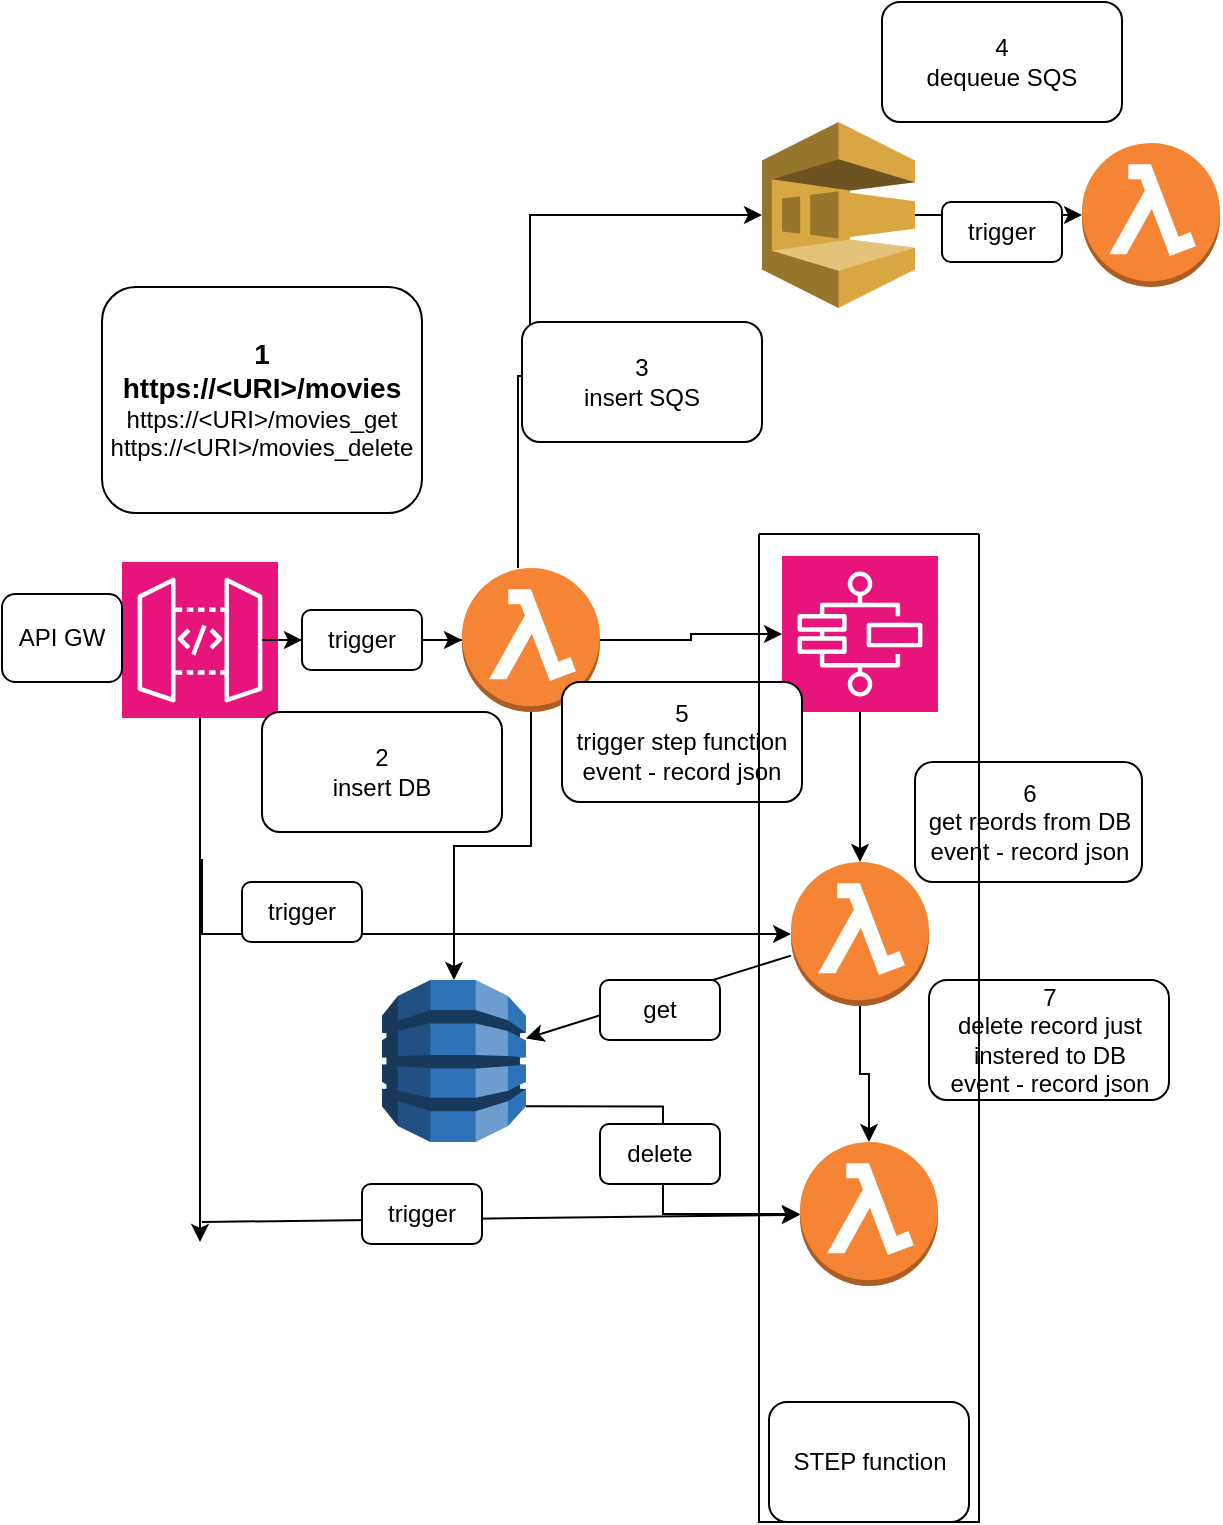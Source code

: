 <mxfile version="21.7.5" type="device">
  <diagram name="Page-1" id="1ipIVOt5c-FrcpaDv_vw">
    <mxGraphModel dx="1728" dy="989" grid="1" gridSize="10" guides="1" tooltips="1" connect="1" arrows="1" fold="1" page="1" pageScale="1" pageWidth="827" pageHeight="1169" math="0" shadow="0">
      <root>
        <mxCell id="0" />
        <mxCell id="1" parent="0" />
        <mxCell id="0lLWBBJabXWztz-wqUZE-10" style="edgeStyle=orthogonalEdgeStyle;rounded=0;orthogonalLoop=1;jettySize=auto;html=1;entryX=0;entryY=0.5;entryDx=0;entryDy=0;entryPerimeter=0;" parent="1" source="xAc0cWEBv9YjbFcw9A0_-12" target="0lLWBBJabXWztz-wqUZE-2" edge="1">
          <mxGeometry relative="1" as="geometry" />
        </mxCell>
        <mxCell id="xAc0cWEBv9YjbFcw9A0_-1" style="edgeStyle=orthogonalEdgeStyle;rounded=0;orthogonalLoop=1;jettySize=auto;html=1;" edge="1" parent="1" source="0lLWBBJabXWztz-wqUZE-1" target="0lLWBBJabXWztz-wqUZE-8">
          <mxGeometry relative="1" as="geometry">
            <mxPoint x="130" y="680" as="targetPoint" />
            <Array as="points">
              <mxPoint x="139" y="659" />
              <mxPoint x="140" y="659" />
              <mxPoint x="140" y="696" />
            </Array>
          </mxGeometry>
        </mxCell>
        <mxCell id="xAc0cWEBv9YjbFcw9A0_-4" style="edgeStyle=orthogonalEdgeStyle;rounded=0;orthogonalLoop=1;jettySize=auto;html=1;" edge="1" parent="1" source="0lLWBBJabXWztz-wqUZE-1">
          <mxGeometry relative="1" as="geometry">
            <mxPoint x="139" y="850" as="targetPoint" />
          </mxGeometry>
        </mxCell>
        <mxCell id="0lLWBBJabXWztz-wqUZE-1" value="" style="sketch=0;points=[[0,0,0],[0.25,0,0],[0.5,0,0],[0.75,0,0],[1,0,0],[0,1,0],[0.25,1,0],[0.5,1,0],[0.75,1,0],[1,1,0],[0,0.25,0],[0,0.5,0],[0,0.75,0],[1,0.25,0],[1,0.5,0],[1,0.75,0]];outlineConnect=0;fontColor=#232F3E;fillColor=#E7157B;strokeColor=#ffffff;dashed=0;verticalLabelPosition=bottom;verticalAlign=top;align=center;html=1;fontSize=12;fontStyle=0;aspect=fixed;shape=mxgraph.aws4.resourceIcon;resIcon=mxgraph.aws4.api_gateway;" parent="1" vertex="1">
          <mxGeometry x="100" y="510" width="78" height="78" as="geometry" />
        </mxCell>
        <mxCell id="0lLWBBJabXWztz-wqUZE-11" style="edgeStyle=orthogonalEdgeStyle;rounded=0;orthogonalLoop=1;jettySize=auto;html=1;" parent="1" source="0lLWBBJabXWztz-wqUZE-2" target="0lLWBBJabXWztz-wqUZE-9" edge="1">
          <mxGeometry relative="1" as="geometry" />
        </mxCell>
        <mxCell id="0lLWBBJabXWztz-wqUZE-12" style="edgeStyle=orthogonalEdgeStyle;rounded=0;orthogonalLoop=1;jettySize=auto;html=1;entryX=0;entryY=0.5;entryDx=0;entryDy=0;entryPerimeter=0;" parent="1" target="0lLWBBJabXWztz-wqUZE-3" edge="1">
          <mxGeometry relative="1" as="geometry">
            <mxPoint x="413.5" y="336.5" as="targetPoint" />
            <mxPoint x="298" y="513" as="sourcePoint" />
            <Array as="points">
              <mxPoint x="298" y="417" />
              <mxPoint x="304" y="417" />
              <mxPoint x="304" y="337" />
            </Array>
          </mxGeometry>
        </mxCell>
        <mxCell id="0lLWBBJabXWztz-wqUZE-14" style="edgeStyle=orthogonalEdgeStyle;rounded=0;orthogonalLoop=1;jettySize=auto;html=1;entryX=0;entryY=0.5;entryDx=0;entryDy=0;entryPerimeter=0;" parent="1" source="0lLWBBJabXWztz-wqUZE-2" target="0lLWBBJabXWztz-wqUZE-4" edge="1">
          <mxGeometry relative="1" as="geometry">
            <mxPoint x="420" y="560" as="targetPoint" />
          </mxGeometry>
        </mxCell>
        <mxCell id="0lLWBBJabXWztz-wqUZE-2" value="" style="outlineConnect=0;dashed=0;verticalLabelPosition=bottom;verticalAlign=top;align=center;html=1;shape=mxgraph.aws3.lambda_function;fillColor=#F58534;gradientColor=none;" parent="1" vertex="1">
          <mxGeometry x="270" y="513" width="69" height="72" as="geometry" />
        </mxCell>
        <mxCell id="0lLWBBJabXWztz-wqUZE-13" style="edgeStyle=orthogonalEdgeStyle;rounded=0;orthogonalLoop=1;jettySize=auto;html=1;entryX=0;entryY=0.5;entryDx=0;entryDy=0;entryPerimeter=0;" parent="1" source="0lLWBBJabXWztz-wqUZE-3" target="0lLWBBJabXWztz-wqUZE-6" edge="1">
          <mxGeometry relative="1" as="geometry" />
        </mxCell>
        <mxCell id="0lLWBBJabXWztz-wqUZE-3" value="" style="outlineConnect=0;dashed=0;verticalLabelPosition=bottom;verticalAlign=top;align=center;html=1;shape=mxgraph.aws3.sqs;fillColor=#D9A741;gradientColor=none;" parent="1" vertex="1">
          <mxGeometry x="420" y="290" width="76.5" height="93" as="geometry" />
        </mxCell>
        <mxCell id="0lLWBBJabXWztz-wqUZE-15" style="edgeStyle=orthogonalEdgeStyle;rounded=0;orthogonalLoop=1;jettySize=auto;html=1;entryX=0.5;entryY=0;entryDx=0;entryDy=0;entryPerimeter=0;" parent="1" source="0lLWBBJabXWztz-wqUZE-4" target="0lLWBBJabXWztz-wqUZE-8" edge="1">
          <mxGeometry relative="1" as="geometry" />
        </mxCell>
        <mxCell id="0lLWBBJabXWztz-wqUZE-4" value="" style="sketch=0;points=[[0,0,0],[0.25,0,0],[0.5,0,0],[0.75,0,0],[1,0,0],[0,1,0],[0.25,1,0],[0.5,1,0],[0.75,1,0],[1,1,0],[0,0.25,0],[0,0.5,0],[0,0.75,0],[1,0.25,0],[1,0.5,0],[1,0.75,0]];outlineConnect=0;fontColor=#232F3E;fillColor=#E7157B;strokeColor=#ffffff;dashed=0;verticalLabelPosition=bottom;verticalAlign=top;align=center;html=1;fontSize=12;fontStyle=0;aspect=fixed;shape=mxgraph.aws4.resourceIcon;resIcon=mxgraph.aws4.step_functions;" parent="1" vertex="1">
          <mxGeometry x="430" y="507" width="78" height="78" as="geometry" />
        </mxCell>
        <mxCell id="0lLWBBJabXWztz-wqUZE-6" value="" style="outlineConnect=0;dashed=0;verticalLabelPosition=bottom;verticalAlign=top;align=center;html=1;shape=mxgraph.aws3.lambda_function;fillColor=#F58534;gradientColor=none;" parent="1" vertex="1">
          <mxGeometry x="580" y="300.5" width="69" height="72" as="geometry" />
        </mxCell>
        <mxCell id="0lLWBBJabXWztz-wqUZE-7" value="" style="outlineConnect=0;dashed=0;verticalLabelPosition=bottom;verticalAlign=top;align=center;html=1;shape=mxgraph.aws3.lambda_function;fillColor=#F58534;gradientColor=none;" parent="1" vertex="1">
          <mxGeometry x="439" y="800" width="69" height="72" as="geometry" />
        </mxCell>
        <mxCell id="0lLWBBJabXWztz-wqUZE-16" style="edgeStyle=orthogonalEdgeStyle;rounded=0;orthogonalLoop=1;jettySize=auto;html=1;" parent="1" source="0lLWBBJabXWztz-wqUZE-8" target="0lLWBBJabXWztz-wqUZE-7" edge="1">
          <mxGeometry relative="1" as="geometry" />
        </mxCell>
        <mxCell id="0lLWBBJabXWztz-wqUZE-8" value="" style="outlineConnect=0;dashed=0;verticalLabelPosition=bottom;verticalAlign=top;align=center;html=1;shape=mxgraph.aws3.lambda_function;fillColor=#F58534;gradientColor=none;" parent="1" vertex="1">
          <mxGeometry x="434.5" y="660" width="69" height="72" as="geometry" />
        </mxCell>
        <mxCell id="0lLWBBJabXWztz-wqUZE-17" style="edgeStyle=orthogonalEdgeStyle;rounded=0;orthogonalLoop=1;jettySize=auto;html=1;exitX=1;exitY=0.78;exitDx=0;exitDy=0;exitPerimeter=0;" parent="1" source="0lLWBBJabXWztz-wqUZE-9" target="0lLWBBJabXWztz-wqUZE-7" edge="1">
          <mxGeometry relative="1" as="geometry" />
        </mxCell>
        <mxCell id="0lLWBBJabXWztz-wqUZE-9" value="" style="outlineConnect=0;dashed=0;verticalLabelPosition=bottom;verticalAlign=top;align=center;html=1;shape=mxgraph.aws3.dynamo_db;fillColor=#2E73B8;gradientColor=none;" parent="1" vertex="1">
          <mxGeometry x="230" y="719" width="72" height="81" as="geometry" />
        </mxCell>
        <mxCell id="0lLWBBJabXWztz-wqUZE-18" value="5&lt;br&gt;trigger step function&lt;br&gt;event - record json" style="rounded=1;whiteSpace=wrap;html=1;" parent="1" vertex="1">
          <mxGeometry x="320" y="570" width="120" height="60" as="geometry" />
        </mxCell>
        <mxCell id="0lLWBBJabXWztz-wqUZE-19" value="&lt;b&gt;&lt;font style=&quot;font-size: 14px;&quot;&gt;1&lt;br&gt;https://&amp;lt;URI&amp;gt;/movies&lt;br&gt;&lt;/font&gt;&lt;/b&gt;https://&amp;lt;URI&amp;gt;/movies_get&lt;br&gt;https://&amp;lt;URI&amp;gt;/movies_delete" style="rounded=1;whiteSpace=wrap;html=1;" parent="1" vertex="1">
          <mxGeometry x="90" y="372.5" width="160" height="113" as="geometry" />
        </mxCell>
        <mxCell id="0lLWBBJabXWztz-wqUZE-21" value="2&lt;br&gt;insert DB" style="rounded=1;whiteSpace=wrap;html=1;" parent="1" vertex="1">
          <mxGeometry x="170" y="585" width="120" height="60" as="geometry" />
        </mxCell>
        <mxCell id="0lLWBBJabXWztz-wqUZE-22" value="3&lt;br&gt;insert SQS" style="rounded=1;whiteSpace=wrap;html=1;" parent="1" vertex="1">
          <mxGeometry x="300" y="390" width="120" height="60" as="geometry" />
        </mxCell>
        <mxCell id="0lLWBBJabXWztz-wqUZE-23" value="4&lt;br&gt;dequeue SQS" style="rounded=1;whiteSpace=wrap;html=1;" parent="1" vertex="1">
          <mxGeometry x="480" y="230" width="120" height="60" as="geometry" />
        </mxCell>
        <mxCell id="0lLWBBJabXWztz-wqUZE-24" value="6&lt;br&gt;get reords from DB&lt;br&gt;event - record json" style="rounded=1;whiteSpace=wrap;html=1;" parent="1" vertex="1">
          <mxGeometry x="496.5" y="610" width="113.5" height="60" as="geometry" />
        </mxCell>
        <mxCell id="0lLWBBJabXWztz-wqUZE-25" value="7&lt;br&gt;delete record just instered to DB&lt;br&gt;event - record json" style="rounded=1;whiteSpace=wrap;html=1;" parent="1" vertex="1">
          <mxGeometry x="503.5" y="719" width="120" height="60" as="geometry" />
        </mxCell>
        <mxCell id="0lLWBBJabXWztz-wqUZE-31" value="" style="swimlane;startSize=0;" parent="1" vertex="1">
          <mxGeometry x="418.5" y="496" width="110" height="494" as="geometry" />
        </mxCell>
        <mxCell id="0lLWBBJabXWztz-wqUZE-34" value="STEP function&lt;br&gt;" style="rounded=1;whiteSpace=wrap;html=1;" parent="0lLWBBJabXWztz-wqUZE-31" vertex="1">
          <mxGeometry x="5" y="434" width="100" height="60" as="geometry" />
        </mxCell>
        <mxCell id="0lLWBBJabXWztz-wqUZE-35" value="API GW" style="rounded=1;whiteSpace=wrap;html=1;" parent="1" vertex="1">
          <mxGeometry x="40" y="526" width="60" height="44" as="geometry" />
        </mxCell>
        <mxCell id="xAc0cWEBv9YjbFcw9A0_-6" value="" style="endArrow=classic;html=1;rounded=0;" edge="1" parent="1" target="0lLWBBJabXWztz-wqUZE-7">
          <mxGeometry width="50" height="50" relative="1" as="geometry">
            <mxPoint x="140" y="840" as="sourcePoint" />
            <mxPoint x="380" y="940" as="targetPoint" />
          </mxGeometry>
        </mxCell>
        <mxCell id="xAc0cWEBv9YjbFcw9A0_-8" value="trigger" style="rounded=1;whiteSpace=wrap;html=1;" vertex="1" parent="1">
          <mxGeometry x="160" y="670" width="60" height="30" as="geometry" />
        </mxCell>
        <mxCell id="xAc0cWEBv9YjbFcw9A0_-9" value="trigger" style="rounded=1;whiteSpace=wrap;html=1;" vertex="1" parent="1">
          <mxGeometry x="220" y="821" width="60" height="30" as="geometry" />
        </mxCell>
        <mxCell id="xAc0cWEBv9YjbFcw9A0_-13" value="" style="edgeStyle=orthogonalEdgeStyle;rounded=0;orthogonalLoop=1;jettySize=auto;html=1;entryX=0;entryY=0.5;entryDx=0;entryDy=0;entryPerimeter=0;" edge="1" parent="1" source="0lLWBBJabXWztz-wqUZE-1" target="xAc0cWEBv9YjbFcw9A0_-12">
          <mxGeometry relative="1" as="geometry">
            <mxPoint x="178" y="549" as="sourcePoint" />
            <mxPoint x="270" y="549" as="targetPoint" />
          </mxGeometry>
        </mxCell>
        <mxCell id="xAc0cWEBv9YjbFcw9A0_-12" value="trigger" style="rounded=1;whiteSpace=wrap;html=1;" vertex="1" parent="1">
          <mxGeometry x="190" y="534" width="60" height="30" as="geometry" />
        </mxCell>
        <mxCell id="xAc0cWEBv9YjbFcw9A0_-14" value="trigger" style="rounded=1;whiteSpace=wrap;html=1;" vertex="1" parent="1">
          <mxGeometry x="510" y="330" width="60" height="30" as="geometry" />
        </mxCell>
        <mxCell id="xAc0cWEBv9YjbFcw9A0_-16" value="" style="endArrow=classic;html=1;rounded=0;" edge="1" parent="1" source="0lLWBBJabXWztz-wqUZE-8" target="0lLWBBJabXWztz-wqUZE-9">
          <mxGeometry width="50" height="50" relative="1" as="geometry">
            <mxPoint x="330" y="690" as="sourcePoint" />
            <mxPoint x="380" y="640" as="targetPoint" />
          </mxGeometry>
        </mxCell>
        <mxCell id="xAc0cWEBv9YjbFcw9A0_-17" value="get" style="rounded=1;whiteSpace=wrap;html=1;" vertex="1" parent="1">
          <mxGeometry x="339" y="719" width="60" height="30" as="geometry" />
        </mxCell>
        <mxCell id="xAc0cWEBv9YjbFcw9A0_-18" value="delete" style="rounded=1;whiteSpace=wrap;html=1;" vertex="1" parent="1">
          <mxGeometry x="339" y="791" width="60" height="30" as="geometry" />
        </mxCell>
      </root>
    </mxGraphModel>
  </diagram>
</mxfile>

